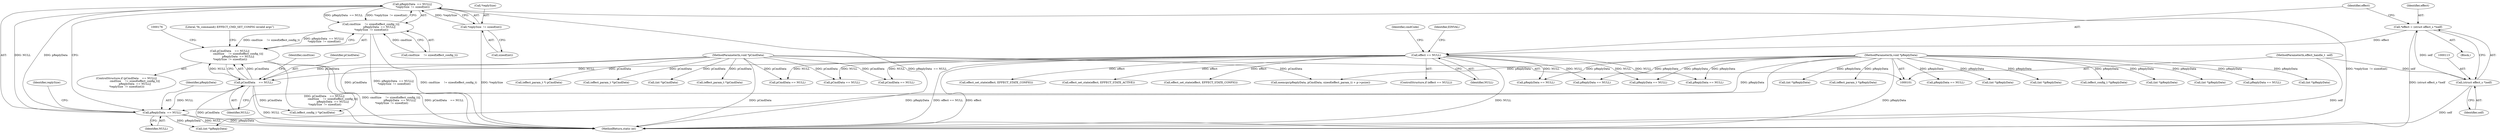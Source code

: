 digraph "0_Android_073a80800f341325932c66818ce4302b312909a4_0@API" {
"1000158" [label="(Call,pReplyData  == NULL||\n *replySize  != sizeof(int))"];
"1000159" [label="(Call,pReplyData  == NULL)"];
"1000107" [label="(MethodParameterIn,void *pReplyData)"];
"1000150" [label="(Call,pCmdData    == NULL)"];
"1000105" [label="(MethodParameterIn,void *pCmdData)"];
"1000116" [label="(Call,effect == NULL)"];
"1000110" [label="(Call,*effect = (struct effect_s *)self)"];
"1000112" [label="(Call,(struct effect_s *)self)"];
"1000102" [label="(MethodParameterIn,effect_handle_t  self)"];
"1000162" [label="(Call,*replySize  != sizeof(int))"];
"1000153" [label="(Call,cmdSize     != sizeof(effect_config_t)||\n                    pReplyData  == NULL||\n *replySize  != sizeof(int))"];
"1000149" [label="(Call,pCmdData    == NULL||\n                    cmdSize     != sizeof(effect_config_t)||\n                    pReplyData  == NULL||\n *replySize  != sizeof(int))"];
"1000204" [label="(Call,effect_set_state(effect, EFFECT_STATE_CONFIG))"];
"1000161" [label="(Identifier,NULL)"];
"1000164" [label="(Identifier,replySize)"];
"1000118" [label="(Identifier,NULL)"];
"1000111" [label="(Identifier,effect)"];
"1000165" [label="(Call,sizeof(int))"];
"1000159" [label="(Call,pReplyData  == NULL)"];
"1000160" [label="(Identifier,pReplyData)"];
"1000284" [label="(Call,memcpy(pReplyData, pCmdData, sizeof(effect_param_t) + p->psize))"];
"1000149" [label="(Call,pCmdData    == NULL||\n                    cmdSize     != sizeof(effect_config_t)||\n                    pReplyData  == NULL||\n *replySize  != sizeof(int))"];
"1000229" [label="(Call,(effect_config_t *)pReplyData)"];
"1000105" [label="(MethodParameterIn,void *pCmdData)"];
"1000155" [label="(Identifier,cmdSize)"];
"1000153" [label="(Call,cmdSize     != sizeof(effect_config_t)||\n                    pReplyData  == NULL||\n *replySize  != sizeof(int))"];
"1000239" [label="(Call,pCmdData == NULL)"];
"1000141" [label="(Call,(int *)pReplyData)"];
"1000201" [label="(Call,(int *)pReplyData)"];
"1000163" [label="(Call,*replySize)"];
"1000364" [label="(Call,pReplyData == NULL)"];
"1000182" [label="(Call,(effect_config_t *)pCmdData)"];
"1000409" [label="(Call,effect_set_state(effect, EFFECT_STATE_CONFIG))"];
"1000487" [label="(MethodReturn,static int)"];
"1000337" [label="(Call,(effect_param_t *) pCmdData)"];
"1000123" [label="(Identifier,cmdCode)"];
"1000150" [label="(Call,pCmdData    == NULL)"];
"1000112" [label="(Call,(struct effect_s *)self)"];
"1000419" [label="(Call,pCmdData == NULL)"];
"1000250" [label="(Call,pReplyData == NULL)"];
"1000390" [label="(Call,pReplyData == NULL)"];
"1000158" [label="(Call,pReplyData  == NULL||\n *replySize  != sizeof(int))"];
"1000114" [label="(Identifier,self)"];
"1000355" [label="(Call,(int *)pReplyData)"];
"1000152" [label="(Identifier,NULL)"];
"1000154" [label="(Call,cmdSize     != sizeof(effect_config_t))"];
"1000151" [label="(Identifier,pCmdData)"];
"1000383" [label="(Call,effect_set_state(effect, EFFECT_STATE_ACTIVE))"];
"1000281" [label="(Call,(effect_param_t *)pCmdData)"];
"1000188" [label="(Call,(int *)pReplyData)"];
"1000295" [label="(Call,(effect_param_t *)pReplyData)"];
"1000477" [label="(Call,(int *)pCmdData)"];
"1000110" [label="(Call,*effect = (struct effect_s *)self)"];
"1000162" [label="(Call,*replySize  != sizeof(int))"];
"1000211" [label="(Call,pReplyData == NULL)"];
"1000263" [label="(Call,(effect_param_t *)pCmdData)"];
"1000309" [label="(Call,pCmdData == NULL)"];
"1000148" [label="(ControlStructure,if (pCmdData    == NULL||\n                    cmdSize     != sizeof(effect_config_t)||\n                    pReplyData  == NULL||\n *replySize  != sizeof(int)))"];
"1000117" [label="(Identifier,effect)"];
"1000169" [label="(Literal,\"fx_command() EFFECT_CMD_SET_CONFIG invalid args\")"];
"1000108" [label="(Block,)"];
"1000320" [label="(Call,pReplyData == NULL)"];
"1000115" [label="(ControlStructure,if (effect == NULL))"];
"1000121" [label="(Identifier,EINVAL)"];
"1000116" [label="(Call,effect == NULL)"];
"1000380" [label="(Call,(int *)pReplyData)"];
"1000128" [label="(Call,pReplyData == NULL)"];
"1000406" [label="(Call,(int *)pReplyData)"];
"1000102" [label="(MethodParameterIn,effect_handle_t  self)"];
"1000175" [label="(Call,(int *)pReplyData)"];
"1000107" [label="(MethodParameterIn,void *pReplyData)"];
"1000158" -> "1000153"  [label="AST: "];
"1000158" -> "1000159"  [label="CFG: "];
"1000158" -> "1000162"  [label="CFG: "];
"1000159" -> "1000158"  [label="AST: "];
"1000162" -> "1000158"  [label="AST: "];
"1000153" -> "1000158"  [label="CFG: "];
"1000158" -> "1000487"  [label="DDG: pReplyData  == NULL"];
"1000158" -> "1000487"  [label="DDG: *replySize  != sizeof(int)"];
"1000158" -> "1000153"  [label="DDG: pReplyData  == NULL"];
"1000158" -> "1000153"  [label="DDG: *replySize  != sizeof(int)"];
"1000159" -> "1000158"  [label="DDG: pReplyData"];
"1000159" -> "1000158"  [label="DDG: NULL"];
"1000162" -> "1000158"  [label="DDG: *replySize"];
"1000159" -> "1000161"  [label="CFG: "];
"1000160" -> "1000159"  [label="AST: "];
"1000161" -> "1000159"  [label="AST: "];
"1000164" -> "1000159"  [label="CFG: "];
"1000159" -> "1000487"  [label="DDG: pReplyData"];
"1000159" -> "1000487"  [label="DDG: NULL"];
"1000107" -> "1000159"  [label="DDG: pReplyData"];
"1000150" -> "1000159"  [label="DDG: NULL"];
"1000159" -> "1000175"  [label="DDG: pReplyData"];
"1000107" -> "1000101"  [label="AST: "];
"1000107" -> "1000487"  [label="DDG: pReplyData"];
"1000107" -> "1000128"  [label="DDG: pReplyData"];
"1000107" -> "1000141"  [label="DDG: pReplyData"];
"1000107" -> "1000175"  [label="DDG: pReplyData"];
"1000107" -> "1000188"  [label="DDG: pReplyData"];
"1000107" -> "1000201"  [label="DDG: pReplyData"];
"1000107" -> "1000211"  [label="DDG: pReplyData"];
"1000107" -> "1000229"  [label="DDG: pReplyData"];
"1000107" -> "1000250"  [label="DDG: pReplyData"];
"1000107" -> "1000284"  [label="DDG: pReplyData"];
"1000107" -> "1000295"  [label="DDG: pReplyData"];
"1000107" -> "1000320"  [label="DDG: pReplyData"];
"1000107" -> "1000355"  [label="DDG: pReplyData"];
"1000107" -> "1000364"  [label="DDG: pReplyData"];
"1000107" -> "1000380"  [label="DDG: pReplyData"];
"1000107" -> "1000390"  [label="DDG: pReplyData"];
"1000107" -> "1000406"  [label="DDG: pReplyData"];
"1000150" -> "1000149"  [label="AST: "];
"1000150" -> "1000152"  [label="CFG: "];
"1000151" -> "1000150"  [label="AST: "];
"1000152" -> "1000150"  [label="AST: "];
"1000155" -> "1000150"  [label="CFG: "];
"1000149" -> "1000150"  [label="CFG: "];
"1000150" -> "1000487"  [label="DDG: pCmdData"];
"1000150" -> "1000487"  [label="DDG: NULL"];
"1000150" -> "1000149"  [label="DDG: pCmdData"];
"1000150" -> "1000149"  [label="DDG: NULL"];
"1000105" -> "1000150"  [label="DDG: pCmdData"];
"1000116" -> "1000150"  [label="DDG: NULL"];
"1000150" -> "1000182"  [label="DDG: pCmdData"];
"1000105" -> "1000101"  [label="AST: "];
"1000105" -> "1000487"  [label="DDG: pCmdData"];
"1000105" -> "1000182"  [label="DDG: pCmdData"];
"1000105" -> "1000239"  [label="DDG: pCmdData"];
"1000105" -> "1000263"  [label="DDG: pCmdData"];
"1000105" -> "1000281"  [label="DDG: pCmdData"];
"1000105" -> "1000284"  [label="DDG: pCmdData"];
"1000105" -> "1000309"  [label="DDG: pCmdData"];
"1000105" -> "1000337"  [label="DDG: pCmdData"];
"1000105" -> "1000419"  [label="DDG: pCmdData"];
"1000105" -> "1000477"  [label="DDG: pCmdData"];
"1000116" -> "1000115"  [label="AST: "];
"1000116" -> "1000118"  [label="CFG: "];
"1000117" -> "1000116"  [label="AST: "];
"1000118" -> "1000116"  [label="AST: "];
"1000121" -> "1000116"  [label="CFG: "];
"1000123" -> "1000116"  [label="CFG: "];
"1000116" -> "1000487"  [label="DDG: effect"];
"1000116" -> "1000487"  [label="DDG: NULL"];
"1000116" -> "1000487"  [label="DDG: effect == NULL"];
"1000110" -> "1000116"  [label="DDG: effect"];
"1000116" -> "1000128"  [label="DDG: NULL"];
"1000116" -> "1000204"  [label="DDG: effect"];
"1000116" -> "1000211"  [label="DDG: NULL"];
"1000116" -> "1000239"  [label="DDG: NULL"];
"1000116" -> "1000309"  [label="DDG: NULL"];
"1000116" -> "1000364"  [label="DDG: NULL"];
"1000116" -> "1000383"  [label="DDG: effect"];
"1000116" -> "1000390"  [label="DDG: NULL"];
"1000116" -> "1000409"  [label="DDG: effect"];
"1000116" -> "1000419"  [label="DDG: NULL"];
"1000110" -> "1000108"  [label="AST: "];
"1000110" -> "1000112"  [label="CFG: "];
"1000111" -> "1000110"  [label="AST: "];
"1000112" -> "1000110"  [label="AST: "];
"1000117" -> "1000110"  [label="CFG: "];
"1000110" -> "1000487"  [label="DDG: (struct effect_s *)self"];
"1000112" -> "1000110"  [label="DDG: self"];
"1000112" -> "1000114"  [label="CFG: "];
"1000113" -> "1000112"  [label="AST: "];
"1000114" -> "1000112"  [label="AST: "];
"1000112" -> "1000487"  [label="DDG: self"];
"1000102" -> "1000112"  [label="DDG: self"];
"1000102" -> "1000101"  [label="AST: "];
"1000102" -> "1000487"  [label="DDG: self"];
"1000162" -> "1000165"  [label="CFG: "];
"1000163" -> "1000162"  [label="AST: "];
"1000165" -> "1000162"  [label="AST: "];
"1000162" -> "1000487"  [label="DDG: *replySize"];
"1000153" -> "1000149"  [label="AST: "];
"1000153" -> "1000154"  [label="CFG: "];
"1000154" -> "1000153"  [label="AST: "];
"1000149" -> "1000153"  [label="CFG: "];
"1000153" -> "1000487"  [label="DDG: pReplyData  == NULL||\n *replySize  != sizeof(int)"];
"1000153" -> "1000487"  [label="DDG: cmdSize     != sizeof(effect_config_t)"];
"1000153" -> "1000149"  [label="DDG: cmdSize     != sizeof(effect_config_t)"];
"1000153" -> "1000149"  [label="DDG: pReplyData  == NULL||\n *replySize  != sizeof(int)"];
"1000154" -> "1000153"  [label="DDG: cmdSize"];
"1000149" -> "1000148"  [label="AST: "];
"1000169" -> "1000149"  [label="CFG: "];
"1000176" -> "1000149"  [label="CFG: "];
"1000149" -> "1000487"  [label="DDG: pCmdData    == NULL||\n                    cmdSize     != sizeof(effect_config_t)||\n                    pReplyData  == NULL||\n *replySize  != sizeof(int)"];
"1000149" -> "1000487"  [label="DDG: cmdSize     != sizeof(effect_config_t)||\n                    pReplyData  == NULL||\n *replySize  != sizeof(int)"];
"1000149" -> "1000487"  [label="DDG: pCmdData    == NULL"];
}
